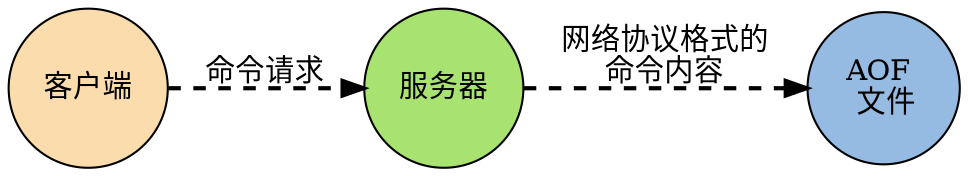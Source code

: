 digraph persistent {

    rankdir = LR;

    node [shape = circle, style = filled];

    edge [style = "dashed, bold"];

    // node

    client [label = "客户端", fillcolor = "#FADCAD"];

    server [label = "服务器", fillcolor = "#A8E270"];

    aof [label = "AOF \n 文件", fillcolor = "#95BBE3"];

    // edge

    client -> server [label = "命令请求"];
    server -> aof [ label = "网络协议格式的\n命令内容"];
}
